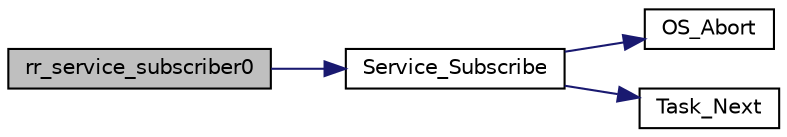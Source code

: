 digraph "rr_service_subscriber0"
{
  edge [fontname="Helvetica",fontsize="10",labelfontname="Helvetica",labelfontsize="10"];
  node [fontname="Helvetica",fontsize="10",shape=record];
  rankdir="LR";
  Node1 [label="rr_service_subscriber0",height=0.2,width=0.4,color="black", fillcolor="grey75", style="filled", fontcolor="black"];
  Node1 -> Node2 [color="midnightblue",fontsize="10",style="solid",fontname="Helvetica"];
  Node2 [label="Service_Subscribe",height=0.2,width=0.4,color="black", fillcolor="white", style="filled",URL="$os_8c.html#aee597502c326bc9ca1faeaa422dbbbf8"];
  Node2 -> Node3 [color="midnightblue",fontsize="10",style="solid",fontname="Helvetica"];
  Node3 [label="OS_Abort",height=0.2,width=0.4,color="black", fillcolor="white", style="filled",URL="$os_8c.html#ab5747390a8be675282cb93e5198bd085",tooltip="Abort the execution of this RTOS due to an unrecoverable erorr. "];
  Node2 -> Node4 [color="midnightblue",fontsize="10",style="solid",fontname="Helvetica"];
  Node4 [label="Task_Next",height=0.2,width=0.4,color="black", fillcolor="white", style="filled",URL="$os_8c.html#a5a9b72d0dadaea32fec8d4ff1c0eafa4",tooltip="The calling task gives up its share of the processor voluntarily. "];
}
